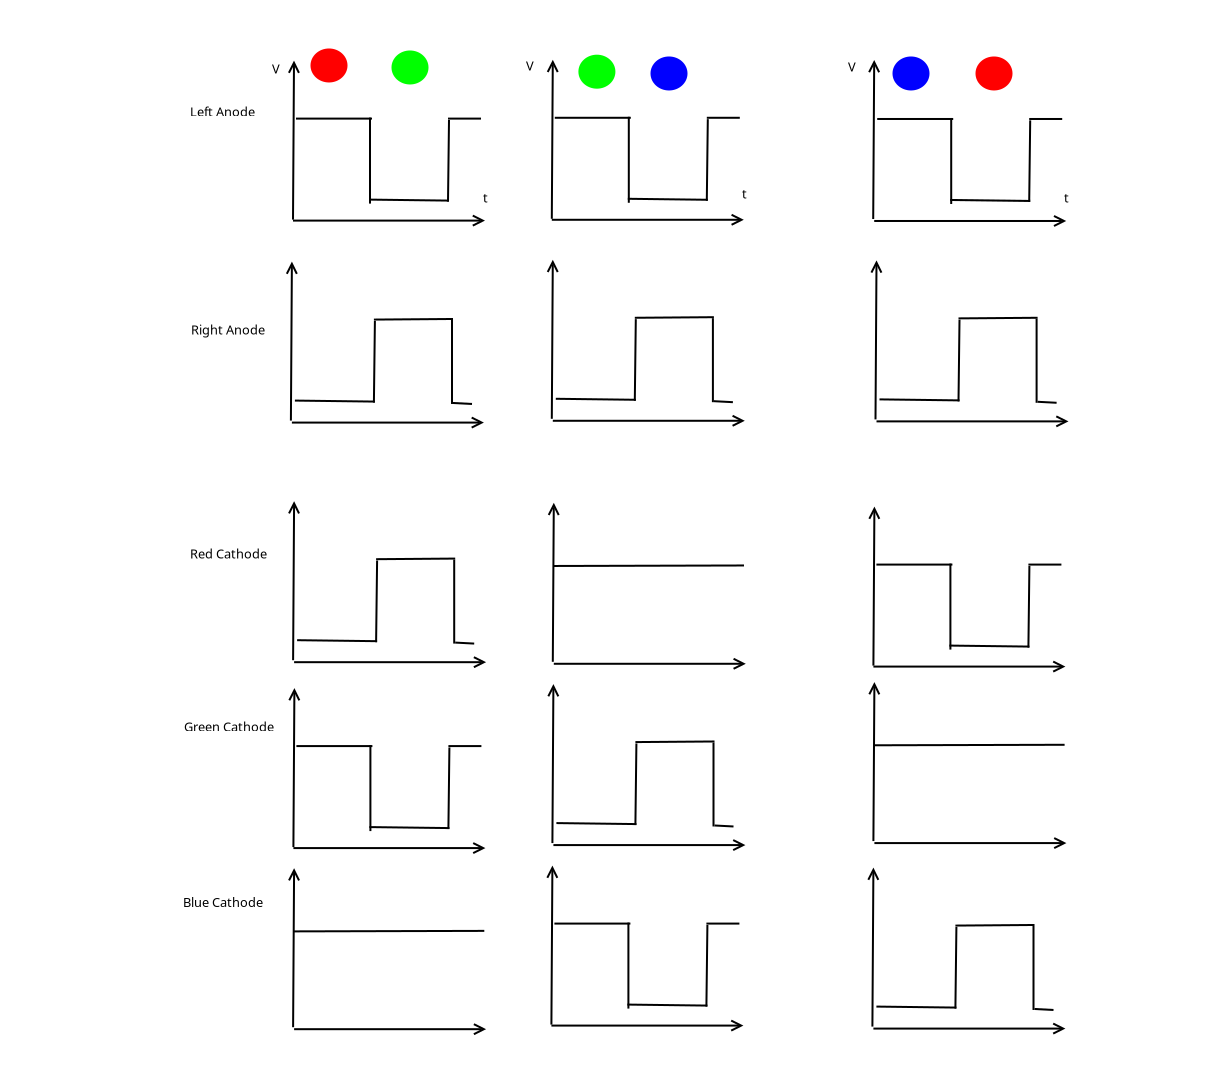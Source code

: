 <?xml version="1.0" encoding="UTF-8"?>
<dia:diagram xmlns:dia="http://www.lysator.liu.se/~alla/dia/">
  <dia:layer name="Background" visible="true" active="true">
    <dia:object type="Standard - Line" version="0" id="O0">
      <dia:attribute name="obj_pos">
        <dia:point val="14.65,3"/>
      </dia:attribute>
      <dia:attribute name="obj_bb">
        <dia:rectangle val="14.315,2.95;14.977,11.0"/>
      </dia:attribute>
      <dia:attribute name="conn_endpoints">
        <dia:point val="14.65,3"/>
        <dia:point val="14.6,10.95"/>
      </dia:attribute>
      <dia:attribute name="numcp">
        <dia:int val="1"/>
      </dia:attribute>
      <dia:attribute name="start_arrow">
        <dia:enum val="1"/>
      </dia:attribute>
      <dia:attribute name="start_arrow_length">
        <dia:real val="0.5"/>
      </dia:attribute>
      <dia:attribute name="start_arrow_width">
        <dia:real val="0.5"/>
      </dia:attribute>
    </dia:object>
    <dia:object type="Standard - Line" version="0" id="O1">
      <dia:attribute name="obj_pos">
        <dia:point val="14.6,11"/>
      </dia:attribute>
      <dia:attribute name="obj_bb">
        <dia:rectangle val="14.55,10.669;24.312,11.331"/>
      </dia:attribute>
      <dia:attribute name="conn_endpoints">
        <dia:point val="14.6,11"/>
        <dia:point val="24.2,11"/>
      </dia:attribute>
      <dia:attribute name="numcp">
        <dia:int val="1"/>
      </dia:attribute>
      <dia:attribute name="end_arrow">
        <dia:enum val="1"/>
      </dia:attribute>
      <dia:attribute name="end_arrow_length">
        <dia:real val="0.5"/>
      </dia:attribute>
      <dia:attribute name="end_arrow_width">
        <dia:real val="0.5"/>
      </dia:attribute>
    </dia:object>
    <dia:object type="Standard - Line" version="0" id="O2">
      <dia:attribute name="obj_pos">
        <dia:point val="14.75,5.9"/>
      </dia:attribute>
      <dia:attribute name="obj_bb">
        <dia:rectangle val="14.7,5.85;18.6,5.95"/>
      </dia:attribute>
      <dia:attribute name="conn_endpoints">
        <dia:point val="14.75,5.9"/>
        <dia:point val="18.55,5.9"/>
      </dia:attribute>
      <dia:attribute name="numcp">
        <dia:int val="1"/>
      </dia:attribute>
    </dia:object>
    <dia:object type="Standard - Line" version="0" id="O3">
      <dia:attribute name="obj_pos">
        <dia:point val="18.45,5.85"/>
      </dia:attribute>
      <dia:attribute name="obj_bb">
        <dia:rectangle val="18.4,5.8;18.5,10.2"/>
      </dia:attribute>
      <dia:attribute name="conn_endpoints">
        <dia:point val="18.45,5.85"/>
        <dia:point val="18.45,10.15"/>
      </dia:attribute>
      <dia:attribute name="numcp">
        <dia:int val="1"/>
      </dia:attribute>
    </dia:object>
    <dia:object type="Standard - Line" version="0" id="O4">
      <dia:attribute name="obj_pos">
        <dia:point val="18.4,9.95"/>
      </dia:attribute>
      <dia:attribute name="obj_bb">
        <dia:rectangle val="18.349,9.899;22.451,10.051"/>
      </dia:attribute>
      <dia:attribute name="conn_endpoints">
        <dia:point val="18.4,9.95"/>
        <dia:point val="22.4,10"/>
      </dia:attribute>
      <dia:attribute name="numcp">
        <dia:int val="1"/>
      </dia:attribute>
    </dia:object>
    <dia:object type="Standard - Line" version="0" id="O5">
      <dia:attribute name="obj_pos">
        <dia:point val="22.35,10.05"/>
      </dia:attribute>
      <dia:attribute name="obj_bb">
        <dia:rectangle val="22.299,5.918;22.451,10.101"/>
      </dia:attribute>
      <dia:attribute name="conn_endpoints">
        <dia:point val="22.35,10.05"/>
        <dia:point val="22.4,5.969"/>
      </dia:attribute>
      <dia:attribute name="numcp">
        <dia:int val="1"/>
      </dia:attribute>
    </dia:object>
    <dia:object type="Standard - Line" version="0" id="O6">
      <dia:attribute name="obj_pos">
        <dia:point val="22.35,5.9"/>
      </dia:attribute>
      <dia:attribute name="obj_bb">
        <dia:rectangle val="22.3,5.85;24.05,5.95"/>
      </dia:attribute>
      <dia:attribute name="conn_endpoints">
        <dia:point val="22.35,5.9"/>
        <dia:point val="24,5.9"/>
      </dia:attribute>
      <dia:attribute name="numcp">
        <dia:int val="1"/>
      </dia:attribute>
    </dia:object>
    <dia:object type="Standard - Line" version="0" id="O7">
      <dia:attribute name="obj_pos">
        <dia:point val="27.59,2.959"/>
      </dia:attribute>
      <dia:attribute name="obj_bb">
        <dia:rectangle val="27.255,2.909;27.917,10.959"/>
      </dia:attribute>
      <dia:attribute name="conn_endpoints">
        <dia:point val="27.59,2.959"/>
        <dia:point val="27.54,10.909"/>
      </dia:attribute>
      <dia:attribute name="numcp">
        <dia:int val="1"/>
      </dia:attribute>
      <dia:attribute name="start_arrow">
        <dia:enum val="1"/>
      </dia:attribute>
      <dia:attribute name="start_arrow_length">
        <dia:real val="0.5"/>
      </dia:attribute>
      <dia:attribute name="start_arrow_width">
        <dia:real val="0.5"/>
      </dia:attribute>
    </dia:object>
    <dia:object type="Standard - Line" version="0" id="O8">
      <dia:attribute name="obj_pos">
        <dia:point val="27.54,10.959"/>
      </dia:attribute>
      <dia:attribute name="obj_bb">
        <dia:rectangle val="27.49,10.628;37.252,11.29"/>
      </dia:attribute>
      <dia:attribute name="conn_endpoints">
        <dia:point val="27.54,10.959"/>
        <dia:point val="37.14,10.959"/>
      </dia:attribute>
      <dia:attribute name="numcp">
        <dia:int val="1"/>
      </dia:attribute>
      <dia:attribute name="end_arrow">
        <dia:enum val="1"/>
      </dia:attribute>
      <dia:attribute name="end_arrow_length">
        <dia:real val="0.5"/>
      </dia:attribute>
      <dia:attribute name="end_arrow_width">
        <dia:real val="0.5"/>
      </dia:attribute>
    </dia:object>
    <dia:object type="Standard - Line" version="0" id="O9">
      <dia:attribute name="obj_pos">
        <dia:point val="27.69,5.859"/>
      </dia:attribute>
      <dia:attribute name="obj_bb">
        <dia:rectangle val="27.64,5.809;31.54,5.909"/>
      </dia:attribute>
      <dia:attribute name="conn_endpoints">
        <dia:point val="27.69,5.859"/>
        <dia:point val="31.49,5.859"/>
      </dia:attribute>
      <dia:attribute name="numcp">
        <dia:int val="1"/>
      </dia:attribute>
    </dia:object>
    <dia:object type="Standard - Line" version="0" id="O10">
      <dia:attribute name="obj_pos">
        <dia:point val="31.39,5.809"/>
      </dia:attribute>
      <dia:attribute name="obj_bb">
        <dia:rectangle val="31.34,5.759;31.44,10.159"/>
      </dia:attribute>
      <dia:attribute name="conn_endpoints">
        <dia:point val="31.39,5.809"/>
        <dia:point val="31.39,10.109"/>
      </dia:attribute>
      <dia:attribute name="numcp">
        <dia:int val="1"/>
      </dia:attribute>
    </dia:object>
    <dia:object type="Standard - Line" version="0" id="O11">
      <dia:attribute name="obj_pos">
        <dia:point val="31.34,9.909"/>
      </dia:attribute>
      <dia:attribute name="obj_bb">
        <dia:rectangle val="31.289,9.858;35.391,10.009"/>
      </dia:attribute>
      <dia:attribute name="conn_endpoints">
        <dia:point val="31.34,9.909"/>
        <dia:point val="35.34,9.959"/>
      </dia:attribute>
      <dia:attribute name="numcp">
        <dia:int val="1"/>
      </dia:attribute>
    </dia:object>
    <dia:object type="Standard - Line" version="0" id="O12">
      <dia:attribute name="obj_pos">
        <dia:point val="35.29,10.009"/>
      </dia:attribute>
      <dia:attribute name="obj_bb">
        <dia:rectangle val="35.239,5.877;35.391,10.059"/>
      </dia:attribute>
      <dia:attribute name="conn_endpoints">
        <dia:point val="35.29,10.009"/>
        <dia:point val="35.34,5.928"/>
      </dia:attribute>
      <dia:attribute name="numcp">
        <dia:int val="1"/>
      </dia:attribute>
    </dia:object>
    <dia:object type="Standard - Line" version="0" id="O13">
      <dia:attribute name="obj_pos">
        <dia:point val="35.29,5.859"/>
      </dia:attribute>
      <dia:attribute name="obj_bb">
        <dia:rectangle val="35.24,5.809;36.99,5.909"/>
      </dia:attribute>
      <dia:attribute name="conn_endpoints">
        <dia:point val="35.29,5.859"/>
        <dia:point val="36.94,5.859"/>
      </dia:attribute>
      <dia:attribute name="numcp">
        <dia:int val="1"/>
      </dia:attribute>
    </dia:object>
    <dia:object type="Standard - Line" version="0" id="O14">
      <dia:attribute name="obj_pos">
        <dia:point val="43.66,2.969"/>
      </dia:attribute>
      <dia:attribute name="obj_bb">
        <dia:rectangle val="43.325,2.919;43.987,10.969"/>
      </dia:attribute>
      <dia:attribute name="conn_endpoints">
        <dia:point val="43.66,2.969"/>
        <dia:point val="43.61,10.919"/>
      </dia:attribute>
      <dia:attribute name="numcp">
        <dia:int val="1"/>
      </dia:attribute>
      <dia:attribute name="start_arrow">
        <dia:enum val="1"/>
      </dia:attribute>
      <dia:attribute name="start_arrow_length">
        <dia:real val="0.5"/>
      </dia:attribute>
      <dia:attribute name="start_arrow_width">
        <dia:real val="0.5"/>
      </dia:attribute>
    </dia:object>
    <dia:object type="Standard - Line" version="0" id="O15">
      <dia:attribute name="obj_pos">
        <dia:point val="43.66,11.019"/>
      </dia:attribute>
      <dia:attribute name="obj_bb">
        <dia:rectangle val="43.61,10.688;53.372,11.35"/>
      </dia:attribute>
      <dia:attribute name="conn_endpoints">
        <dia:point val="43.66,11.019"/>
        <dia:point val="53.26,11.019"/>
      </dia:attribute>
      <dia:attribute name="numcp">
        <dia:int val="1"/>
      </dia:attribute>
      <dia:attribute name="end_arrow">
        <dia:enum val="1"/>
      </dia:attribute>
      <dia:attribute name="end_arrow_length">
        <dia:real val="0.5"/>
      </dia:attribute>
      <dia:attribute name="end_arrow_width">
        <dia:real val="0.5"/>
      </dia:attribute>
    </dia:object>
    <dia:object type="Standard - Line" version="0" id="O16">
      <dia:attribute name="obj_pos">
        <dia:point val="43.81,5.919"/>
      </dia:attribute>
      <dia:attribute name="obj_bb">
        <dia:rectangle val="43.76,5.869;47.66,5.969"/>
      </dia:attribute>
      <dia:attribute name="conn_endpoints">
        <dia:point val="43.81,5.919"/>
        <dia:point val="47.61,5.919"/>
      </dia:attribute>
      <dia:attribute name="numcp">
        <dia:int val="1"/>
      </dia:attribute>
    </dia:object>
    <dia:object type="Standard - Line" version="0" id="O17">
      <dia:attribute name="obj_pos">
        <dia:point val="47.51,5.869"/>
      </dia:attribute>
      <dia:attribute name="obj_bb">
        <dia:rectangle val="47.46,5.819;47.56,10.219"/>
      </dia:attribute>
      <dia:attribute name="conn_endpoints">
        <dia:point val="47.51,5.869"/>
        <dia:point val="47.51,10.169"/>
      </dia:attribute>
      <dia:attribute name="numcp">
        <dia:int val="1"/>
      </dia:attribute>
    </dia:object>
    <dia:object type="Standard - Line" version="0" id="O18">
      <dia:attribute name="obj_pos">
        <dia:point val="47.46,9.969"/>
      </dia:attribute>
      <dia:attribute name="obj_bb">
        <dia:rectangle val="47.409,9.918;51.511,10.069"/>
      </dia:attribute>
      <dia:attribute name="conn_endpoints">
        <dia:point val="47.46,9.969"/>
        <dia:point val="51.46,10.019"/>
      </dia:attribute>
      <dia:attribute name="numcp">
        <dia:int val="1"/>
      </dia:attribute>
    </dia:object>
    <dia:object type="Standard - Line" version="0" id="O19">
      <dia:attribute name="obj_pos">
        <dia:point val="51.41,10.069"/>
      </dia:attribute>
      <dia:attribute name="obj_bb">
        <dia:rectangle val="51.359,5.937;51.511,10.12"/>
      </dia:attribute>
      <dia:attribute name="conn_endpoints">
        <dia:point val="51.41,10.069"/>
        <dia:point val="51.46,5.988"/>
      </dia:attribute>
      <dia:attribute name="numcp">
        <dia:int val="1"/>
      </dia:attribute>
    </dia:object>
    <dia:object type="Standard - Line" version="0" id="O20">
      <dia:attribute name="obj_pos">
        <dia:point val="51.41,5.919"/>
      </dia:attribute>
      <dia:attribute name="obj_bb">
        <dia:rectangle val="51.36,5.869;53.11,5.969"/>
      </dia:attribute>
      <dia:attribute name="conn_endpoints">
        <dia:point val="51.41,5.919"/>
        <dia:point val="53.06,5.919"/>
      </dia:attribute>
      <dia:attribute name="numcp">
        <dia:int val="1"/>
      </dia:attribute>
    </dia:object>
    <dia:object type="Standard - Line" version="0" id="O21">
      <dia:attribute name="obj_pos">
        <dia:point val="14.545,13.049"/>
      </dia:attribute>
      <dia:attribute name="obj_bb">
        <dia:rectangle val="14.21,12.999;14.872,21.049"/>
      </dia:attribute>
      <dia:attribute name="conn_endpoints">
        <dia:point val="14.545,13.049"/>
        <dia:point val="14.495,20.999"/>
      </dia:attribute>
      <dia:attribute name="numcp">
        <dia:int val="1"/>
      </dia:attribute>
      <dia:attribute name="start_arrow">
        <dia:enum val="1"/>
      </dia:attribute>
      <dia:attribute name="start_arrow_length">
        <dia:real val="0.5"/>
      </dia:attribute>
      <dia:attribute name="start_arrow_width">
        <dia:real val="0.5"/>
      </dia:attribute>
    </dia:object>
    <dia:object type="Standard - Line" version="0" id="O22">
      <dia:attribute name="obj_pos">
        <dia:point val="14.545,21.099"/>
      </dia:attribute>
      <dia:attribute name="obj_bb">
        <dia:rectangle val="14.495,20.768;24.257,21.43"/>
      </dia:attribute>
      <dia:attribute name="conn_endpoints">
        <dia:point val="14.545,21.099"/>
        <dia:point val="24.145,21.099"/>
      </dia:attribute>
      <dia:attribute name="numcp">
        <dia:int val="1"/>
      </dia:attribute>
      <dia:attribute name="end_arrow">
        <dia:enum val="1"/>
      </dia:attribute>
      <dia:attribute name="end_arrow_length">
        <dia:real val="0.5"/>
      </dia:attribute>
      <dia:attribute name="end_arrow_width">
        <dia:real val="0.5"/>
      </dia:attribute>
    </dia:object>
    <dia:object type="Standard - Line" version="0" id="O23">
      <dia:attribute name="obj_pos">
        <dia:point val="14.695,19.999"/>
      </dia:attribute>
      <dia:attribute name="obj_bb">
        <dia:rectangle val="14.644,19.948;18.746,20.099"/>
      </dia:attribute>
      <dia:attribute name="conn_endpoints">
        <dia:point val="14.695,19.999"/>
        <dia:point val="18.695,20.049"/>
      </dia:attribute>
      <dia:attribute name="numcp">
        <dia:int val="1"/>
      </dia:attribute>
    </dia:object>
    <dia:object type="Standard - Line" version="0" id="O24">
      <dia:attribute name="obj_pos">
        <dia:point val="18.645,20.099"/>
      </dia:attribute>
      <dia:attribute name="obj_bb">
        <dia:rectangle val="18.594,15.967;18.746,20.149"/>
      </dia:attribute>
      <dia:attribute name="conn_endpoints">
        <dia:point val="18.645,20.099"/>
        <dia:point val="18.695,16.017"/>
      </dia:attribute>
      <dia:attribute name="numcp">
        <dia:int val="1"/>
      </dia:attribute>
    </dia:object>
    <dia:object type="Standard - Line" version="0" id="O25">
      <dia:attribute name="obj_pos">
        <dia:point val="18.645,15.949"/>
      </dia:attribute>
      <dia:attribute name="obj_bb">
        <dia:rectangle val="18.595,15.868;22.65,15.999"/>
      </dia:attribute>
      <dia:attribute name="conn_endpoints">
        <dia:point val="18.645,15.949"/>
        <dia:point val="22.6,15.919"/>
      </dia:attribute>
      <dia:attribute name="numcp">
        <dia:int val="1"/>
      </dia:attribute>
    </dia:object>
    <dia:object type="Standard - Line" version="0" id="O26">
      <dia:attribute name="obj_pos">
        <dia:point val="22.55,15.969"/>
      </dia:attribute>
      <dia:attribute name="obj_bb">
        <dia:rectangle val="22.5,15.919;22.6,20.219"/>
      </dia:attribute>
      <dia:attribute name="conn_endpoints">
        <dia:point val="22.55,15.969"/>
        <dia:point val="22.55,20.169"/>
      </dia:attribute>
      <dia:attribute name="numcp">
        <dia:int val="1"/>
      </dia:attribute>
    </dia:object>
    <dia:object type="Standard - Line" version="0" id="O27">
      <dia:attribute name="obj_pos">
        <dia:point val="22.6,20.119"/>
      </dia:attribute>
      <dia:attribute name="obj_bb">
        <dia:rectangle val="22.547,20.066;23.603,20.221"/>
      </dia:attribute>
      <dia:attribute name="conn_endpoints">
        <dia:point val="22.6,20.119"/>
        <dia:point val="23.55,20.169"/>
      </dia:attribute>
      <dia:attribute name="numcp">
        <dia:int val="1"/>
      </dia:attribute>
    </dia:object>
    <dia:object type="Standard - Line" version="0" id="O28">
      <dia:attribute name="obj_pos">
        <dia:point val="27.59,12.959"/>
      </dia:attribute>
      <dia:attribute name="obj_bb">
        <dia:rectangle val="27.255,12.909;27.917,20.959"/>
      </dia:attribute>
      <dia:attribute name="conn_endpoints">
        <dia:point val="27.59,12.959"/>
        <dia:point val="27.54,20.909"/>
      </dia:attribute>
      <dia:attribute name="numcp">
        <dia:int val="1"/>
      </dia:attribute>
      <dia:attribute name="start_arrow">
        <dia:enum val="1"/>
      </dia:attribute>
      <dia:attribute name="start_arrow_length">
        <dia:real val="0.5"/>
      </dia:attribute>
      <dia:attribute name="start_arrow_width">
        <dia:real val="0.5"/>
      </dia:attribute>
    </dia:object>
    <dia:object type="Standard - Line" version="0" id="O29">
      <dia:attribute name="obj_pos">
        <dia:point val="27.59,21.009"/>
      </dia:attribute>
      <dia:attribute name="obj_bb">
        <dia:rectangle val="27.54,20.678;37.302,21.34"/>
      </dia:attribute>
      <dia:attribute name="conn_endpoints">
        <dia:point val="27.59,21.009"/>
        <dia:point val="37.19,21.009"/>
      </dia:attribute>
      <dia:attribute name="numcp">
        <dia:int val="1"/>
      </dia:attribute>
      <dia:attribute name="end_arrow">
        <dia:enum val="1"/>
      </dia:attribute>
      <dia:attribute name="end_arrow_length">
        <dia:real val="0.5"/>
      </dia:attribute>
      <dia:attribute name="end_arrow_width">
        <dia:real val="0.5"/>
      </dia:attribute>
    </dia:object>
    <dia:object type="Standard - Line" version="0" id="O30">
      <dia:attribute name="obj_pos">
        <dia:point val="27.74,19.909"/>
      </dia:attribute>
      <dia:attribute name="obj_bb">
        <dia:rectangle val="27.689,19.858;31.791,20.009"/>
      </dia:attribute>
      <dia:attribute name="conn_endpoints">
        <dia:point val="27.74,19.909"/>
        <dia:point val="31.74,19.959"/>
      </dia:attribute>
      <dia:attribute name="numcp">
        <dia:int val="1"/>
      </dia:attribute>
    </dia:object>
    <dia:object type="Standard - Line" version="0" id="O31">
      <dia:attribute name="obj_pos">
        <dia:point val="31.69,20.009"/>
      </dia:attribute>
      <dia:attribute name="obj_bb">
        <dia:rectangle val="31.639,15.877;31.791,20.059"/>
      </dia:attribute>
      <dia:attribute name="conn_endpoints">
        <dia:point val="31.69,20.009"/>
        <dia:point val="31.74,15.928"/>
      </dia:attribute>
      <dia:attribute name="numcp">
        <dia:int val="1"/>
      </dia:attribute>
    </dia:object>
    <dia:object type="Standard - Line" version="0" id="O32">
      <dia:attribute name="obj_pos">
        <dia:point val="31.69,15.859"/>
      </dia:attribute>
      <dia:attribute name="obj_bb">
        <dia:rectangle val="31.64,15.778;35.695,15.909"/>
      </dia:attribute>
      <dia:attribute name="conn_endpoints">
        <dia:point val="31.69,15.859"/>
        <dia:point val="35.645,15.829"/>
      </dia:attribute>
      <dia:attribute name="numcp">
        <dia:int val="1"/>
      </dia:attribute>
    </dia:object>
    <dia:object type="Standard - Line" version="0" id="O33">
      <dia:attribute name="obj_pos">
        <dia:point val="35.595,15.879"/>
      </dia:attribute>
      <dia:attribute name="obj_bb">
        <dia:rectangle val="35.545,15.829;35.645,20.129"/>
      </dia:attribute>
      <dia:attribute name="conn_endpoints">
        <dia:point val="35.595,15.879"/>
        <dia:point val="35.595,20.079"/>
      </dia:attribute>
      <dia:attribute name="numcp">
        <dia:int val="1"/>
      </dia:attribute>
    </dia:object>
    <dia:object type="Standard - Line" version="0" id="O34">
      <dia:attribute name="obj_pos">
        <dia:point val="35.645,20.029"/>
      </dia:attribute>
      <dia:attribute name="obj_bb">
        <dia:rectangle val="35.592,19.976;36.648,20.131"/>
      </dia:attribute>
      <dia:attribute name="conn_endpoints">
        <dia:point val="35.645,20.029"/>
        <dia:point val="36.595,20.079"/>
      </dia:attribute>
      <dia:attribute name="numcp">
        <dia:int val="1"/>
      </dia:attribute>
    </dia:object>
    <dia:object type="Standard - Line" version="0" id="O35">
      <dia:attribute name="obj_pos">
        <dia:point val="43.775,12.989"/>
      </dia:attribute>
      <dia:attribute name="obj_bb">
        <dia:rectangle val="43.44,12.939;44.102,20.989"/>
      </dia:attribute>
      <dia:attribute name="conn_endpoints">
        <dia:point val="43.775,12.989"/>
        <dia:point val="43.725,20.939"/>
      </dia:attribute>
      <dia:attribute name="numcp">
        <dia:int val="1"/>
      </dia:attribute>
      <dia:attribute name="start_arrow">
        <dia:enum val="1"/>
      </dia:attribute>
      <dia:attribute name="start_arrow_length">
        <dia:real val="0.5"/>
      </dia:attribute>
      <dia:attribute name="start_arrow_width">
        <dia:real val="0.5"/>
      </dia:attribute>
    </dia:object>
    <dia:object type="Standard - Line" version="0" id="O36">
      <dia:attribute name="obj_pos">
        <dia:point val="43.775,21.039"/>
      </dia:attribute>
      <dia:attribute name="obj_bb">
        <dia:rectangle val="43.725,20.708;53.487,21.37"/>
      </dia:attribute>
      <dia:attribute name="conn_endpoints">
        <dia:point val="43.775,21.039"/>
        <dia:point val="53.375,21.039"/>
      </dia:attribute>
      <dia:attribute name="numcp">
        <dia:int val="1"/>
      </dia:attribute>
      <dia:attribute name="end_arrow">
        <dia:enum val="1"/>
      </dia:attribute>
      <dia:attribute name="end_arrow_length">
        <dia:real val="0.5"/>
      </dia:attribute>
      <dia:attribute name="end_arrow_width">
        <dia:real val="0.5"/>
      </dia:attribute>
    </dia:object>
    <dia:object type="Standard - Line" version="0" id="O37">
      <dia:attribute name="obj_pos">
        <dia:point val="43.925,19.939"/>
      </dia:attribute>
      <dia:attribute name="obj_bb">
        <dia:rectangle val="43.874,19.888;47.976,20.04"/>
      </dia:attribute>
      <dia:attribute name="conn_endpoints">
        <dia:point val="43.925,19.939"/>
        <dia:point val="47.925,19.989"/>
      </dia:attribute>
      <dia:attribute name="numcp">
        <dia:int val="1"/>
      </dia:attribute>
    </dia:object>
    <dia:object type="Standard - Line" version="0" id="O38">
      <dia:attribute name="obj_pos">
        <dia:point val="47.875,20.039"/>
      </dia:attribute>
      <dia:attribute name="obj_bb">
        <dia:rectangle val="47.824,15.907;47.976,20.09"/>
      </dia:attribute>
      <dia:attribute name="conn_endpoints">
        <dia:point val="47.875,20.039"/>
        <dia:point val="47.925,15.957"/>
      </dia:attribute>
      <dia:attribute name="numcp">
        <dia:int val="1"/>
      </dia:attribute>
    </dia:object>
    <dia:object type="Standard - Line" version="0" id="O39">
      <dia:attribute name="obj_pos">
        <dia:point val="47.875,15.889"/>
      </dia:attribute>
      <dia:attribute name="obj_bb">
        <dia:rectangle val="47.825,15.808;51.88,15.939"/>
      </dia:attribute>
      <dia:attribute name="conn_endpoints">
        <dia:point val="47.875,15.889"/>
        <dia:point val="51.83,15.859"/>
      </dia:attribute>
      <dia:attribute name="numcp">
        <dia:int val="1"/>
      </dia:attribute>
    </dia:object>
    <dia:object type="Standard - Line" version="0" id="O40">
      <dia:attribute name="obj_pos">
        <dia:point val="51.78,15.909"/>
      </dia:attribute>
      <dia:attribute name="obj_bb">
        <dia:rectangle val="51.73,15.859;51.83,20.159"/>
      </dia:attribute>
      <dia:attribute name="conn_endpoints">
        <dia:point val="51.78,15.909"/>
        <dia:point val="51.78,20.109"/>
      </dia:attribute>
      <dia:attribute name="numcp">
        <dia:int val="1"/>
      </dia:attribute>
    </dia:object>
    <dia:object type="Standard - Line" version="0" id="O41">
      <dia:attribute name="obj_pos">
        <dia:point val="51.83,20.059"/>
      </dia:attribute>
      <dia:attribute name="obj_bb">
        <dia:rectangle val="51.777,20.006;52.833,20.161"/>
      </dia:attribute>
      <dia:attribute name="conn_endpoints">
        <dia:point val="51.83,20.059"/>
        <dia:point val="52.78,20.109"/>
      </dia:attribute>
      <dia:attribute name="numcp">
        <dia:int val="1"/>
      </dia:attribute>
    </dia:object>
    <dia:object type="Standard - Text" version="1" id="O42">
      <dia:attribute name="obj_pos">
        <dia:point val="9.45,5.794"/>
      </dia:attribute>
      <dia:attribute name="obj_bb">
        <dia:rectangle val="9.45,5.199;12.918,5.944"/>
      </dia:attribute>
      <dia:attribute name="text">
        <dia:composite type="text">
          <dia:attribute name="string">
            <dia:string>#Left Anode#</dia:string>
          </dia:attribute>
          <dia:attribute name="font">
            <dia:font family="sans" style="0" name="Helvetica"/>
          </dia:attribute>
          <dia:attribute name="height">
            <dia:real val="0.8"/>
          </dia:attribute>
          <dia:attribute name="pos">
            <dia:point val="9.45,5.794"/>
          </dia:attribute>
          <dia:attribute name="color">
            <dia:color val="#000000"/>
          </dia:attribute>
          <dia:attribute name="alignment">
            <dia:enum val="0"/>
          </dia:attribute>
        </dia:composite>
      </dia:attribute>
      <dia:attribute name="valign">
        <dia:enum val="3"/>
      </dia:attribute>
    </dia:object>
    <dia:object type="Standard - Text" version="1" id="O43">
      <dia:attribute name="obj_pos">
        <dia:point val="9.5,16.694"/>
      </dia:attribute>
      <dia:attribute name="obj_bb">
        <dia:rectangle val="9.5,16.099;13.425,16.844"/>
      </dia:attribute>
      <dia:attribute name="text">
        <dia:composite type="text">
          <dia:attribute name="string">
            <dia:string>#Right Anode#</dia:string>
          </dia:attribute>
          <dia:attribute name="font">
            <dia:font family="sans" style="0" name="Helvetica"/>
          </dia:attribute>
          <dia:attribute name="height">
            <dia:real val="0.8"/>
          </dia:attribute>
          <dia:attribute name="pos">
            <dia:point val="9.5,16.694"/>
          </dia:attribute>
          <dia:attribute name="color">
            <dia:color val="#000000"/>
          </dia:attribute>
          <dia:attribute name="alignment">
            <dia:enum val="0"/>
          </dia:attribute>
        </dia:composite>
      </dia:attribute>
      <dia:attribute name="valign">
        <dia:enum val="3"/>
      </dia:attribute>
    </dia:object>
    <dia:object type="Standard - Line" version="0" id="O44">
      <dia:attribute name="obj_pos">
        <dia:point val="14.655,25.029"/>
      </dia:attribute>
      <dia:attribute name="obj_bb">
        <dia:rectangle val="14.32,24.979;14.982,33.029"/>
      </dia:attribute>
      <dia:attribute name="conn_endpoints">
        <dia:point val="14.655,25.029"/>
        <dia:point val="14.605,32.979"/>
      </dia:attribute>
      <dia:attribute name="numcp">
        <dia:int val="1"/>
      </dia:attribute>
      <dia:attribute name="start_arrow">
        <dia:enum val="1"/>
      </dia:attribute>
      <dia:attribute name="start_arrow_length">
        <dia:real val="0.5"/>
      </dia:attribute>
      <dia:attribute name="start_arrow_width">
        <dia:real val="0.5"/>
      </dia:attribute>
    </dia:object>
    <dia:object type="Standard - Line" version="0" id="O45">
      <dia:attribute name="obj_pos">
        <dia:point val="14.655,33.079"/>
      </dia:attribute>
      <dia:attribute name="obj_bb">
        <dia:rectangle val="14.605,32.748;24.367,33.41"/>
      </dia:attribute>
      <dia:attribute name="conn_endpoints">
        <dia:point val="14.655,33.079"/>
        <dia:point val="24.255,33.079"/>
      </dia:attribute>
      <dia:attribute name="numcp">
        <dia:int val="1"/>
      </dia:attribute>
      <dia:attribute name="end_arrow">
        <dia:enum val="1"/>
      </dia:attribute>
      <dia:attribute name="end_arrow_length">
        <dia:real val="0.5"/>
      </dia:attribute>
      <dia:attribute name="end_arrow_width">
        <dia:real val="0.5"/>
      </dia:attribute>
    </dia:object>
    <dia:object type="Standard - Line" version="0" id="O46">
      <dia:attribute name="obj_pos">
        <dia:point val="14.805,31.979"/>
      </dia:attribute>
      <dia:attribute name="obj_bb">
        <dia:rectangle val="14.754,31.928;18.856,32.08"/>
      </dia:attribute>
      <dia:attribute name="conn_endpoints">
        <dia:point val="14.805,31.979"/>
        <dia:point val="18.805,32.029"/>
      </dia:attribute>
      <dia:attribute name="numcp">
        <dia:int val="1"/>
      </dia:attribute>
    </dia:object>
    <dia:object type="Standard - Line" version="0" id="O47">
      <dia:attribute name="obj_pos">
        <dia:point val="18.755,32.079"/>
      </dia:attribute>
      <dia:attribute name="obj_bb">
        <dia:rectangle val="18.704,27.947;18.856,32.13"/>
      </dia:attribute>
      <dia:attribute name="conn_endpoints">
        <dia:point val="18.755,32.079"/>
        <dia:point val="18.805,27.997"/>
      </dia:attribute>
      <dia:attribute name="numcp">
        <dia:int val="1"/>
      </dia:attribute>
    </dia:object>
    <dia:object type="Standard - Line" version="0" id="O48">
      <dia:attribute name="obj_pos">
        <dia:point val="18.755,27.929"/>
      </dia:attribute>
      <dia:attribute name="obj_bb">
        <dia:rectangle val="18.705,27.848;22.76,27.979"/>
      </dia:attribute>
      <dia:attribute name="conn_endpoints">
        <dia:point val="18.755,27.929"/>
        <dia:point val="22.71,27.899"/>
      </dia:attribute>
      <dia:attribute name="numcp">
        <dia:int val="1"/>
      </dia:attribute>
    </dia:object>
    <dia:object type="Standard - Line" version="0" id="O49">
      <dia:attribute name="obj_pos">
        <dia:point val="22.66,27.949"/>
      </dia:attribute>
      <dia:attribute name="obj_bb">
        <dia:rectangle val="22.61,27.899;22.71,32.199"/>
      </dia:attribute>
      <dia:attribute name="conn_endpoints">
        <dia:point val="22.66,27.949"/>
        <dia:point val="22.66,32.149"/>
      </dia:attribute>
      <dia:attribute name="numcp">
        <dia:int val="1"/>
      </dia:attribute>
    </dia:object>
    <dia:object type="Standard - Line" version="0" id="O50">
      <dia:attribute name="obj_pos">
        <dia:point val="22.71,32.099"/>
      </dia:attribute>
      <dia:attribute name="obj_bb">
        <dia:rectangle val="22.657,32.046;23.713,32.201"/>
      </dia:attribute>
      <dia:attribute name="conn_endpoints">
        <dia:point val="22.71,32.099"/>
        <dia:point val="23.66,32.149"/>
      </dia:attribute>
      <dia:attribute name="numcp">
        <dia:int val="1"/>
      </dia:attribute>
    </dia:object>
    <dia:object type="Standard - Line" version="0" id="O51">
      <dia:attribute name="obj_pos">
        <dia:point val="27.64,25.109"/>
      </dia:attribute>
      <dia:attribute name="obj_bb">
        <dia:rectangle val="27.305,25.059;27.967,33.109"/>
      </dia:attribute>
      <dia:attribute name="conn_endpoints">
        <dia:point val="27.64,25.109"/>
        <dia:point val="27.59,33.059"/>
      </dia:attribute>
      <dia:attribute name="numcp">
        <dia:int val="1"/>
      </dia:attribute>
      <dia:attribute name="start_arrow">
        <dia:enum val="1"/>
      </dia:attribute>
      <dia:attribute name="start_arrow_length">
        <dia:real val="0.5"/>
      </dia:attribute>
      <dia:attribute name="start_arrow_width">
        <dia:real val="0.5"/>
      </dia:attribute>
    </dia:object>
    <dia:object type="Standard - Line" version="0" id="O52">
      <dia:attribute name="obj_pos">
        <dia:point val="27.64,33.159"/>
      </dia:attribute>
      <dia:attribute name="obj_bb">
        <dia:rectangle val="27.59,32.828;37.352,33.49"/>
      </dia:attribute>
      <dia:attribute name="conn_endpoints">
        <dia:point val="27.64,33.159"/>
        <dia:point val="37.24,33.159"/>
      </dia:attribute>
      <dia:attribute name="numcp">
        <dia:int val="1"/>
      </dia:attribute>
      <dia:attribute name="end_arrow">
        <dia:enum val="1"/>
      </dia:attribute>
      <dia:attribute name="end_arrow_length">
        <dia:real val="0.5"/>
      </dia:attribute>
      <dia:attribute name="end_arrow_width">
        <dia:real val="0.5"/>
      </dia:attribute>
    </dia:object>
    <dia:object type="Standard - Line" version="0" id="O53">
      <dia:attribute name="obj_pos">
        <dia:point val="27.6,28.269"/>
      </dia:attribute>
      <dia:attribute name="obj_bb">
        <dia:rectangle val="27.55,28.194;37.2,28.319"/>
      </dia:attribute>
      <dia:attribute name="conn_endpoints">
        <dia:point val="27.6,28.269"/>
        <dia:point val="37.15,28.244"/>
      </dia:attribute>
      <dia:attribute name="numcp">
        <dia:int val="1"/>
      </dia:attribute>
    </dia:object>
    <dia:object type="Standard - Line" version="0" id="O54">
      <dia:attribute name="obj_pos">
        <dia:point val="43.67,25.299"/>
      </dia:attribute>
      <dia:attribute name="obj_bb">
        <dia:rectangle val="43.335,25.249;43.997,33.299"/>
      </dia:attribute>
      <dia:attribute name="conn_endpoints">
        <dia:point val="43.67,25.299"/>
        <dia:point val="43.62,33.249"/>
      </dia:attribute>
      <dia:attribute name="numcp">
        <dia:int val="1"/>
      </dia:attribute>
      <dia:attribute name="start_arrow">
        <dia:enum val="1"/>
      </dia:attribute>
      <dia:attribute name="start_arrow_length">
        <dia:real val="0.5"/>
      </dia:attribute>
      <dia:attribute name="start_arrow_width">
        <dia:real val="0.5"/>
      </dia:attribute>
    </dia:object>
    <dia:object type="Standard - Line" version="0" id="O55">
      <dia:attribute name="obj_pos">
        <dia:point val="43.62,33.299"/>
      </dia:attribute>
      <dia:attribute name="obj_bb">
        <dia:rectangle val="43.57,32.968;53.332,33.63"/>
      </dia:attribute>
      <dia:attribute name="conn_endpoints">
        <dia:point val="43.62,33.299"/>
        <dia:point val="53.22,33.299"/>
      </dia:attribute>
      <dia:attribute name="numcp">
        <dia:int val="1"/>
      </dia:attribute>
      <dia:attribute name="end_arrow">
        <dia:enum val="1"/>
      </dia:attribute>
      <dia:attribute name="end_arrow_length">
        <dia:real val="0.5"/>
      </dia:attribute>
      <dia:attribute name="end_arrow_width">
        <dia:real val="0.5"/>
      </dia:attribute>
    </dia:object>
    <dia:object type="Standard - Line" version="0" id="O56">
      <dia:attribute name="obj_pos">
        <dia:point val="43.77,28.199"/>
      </dia:attribute>
      <dia:attribute name="obj_bb">
        <dia:rectangle val="43.72,28.149;47.62,28.249"/>
      </dia:attribute>
      <dia:attribute name="conn_endpoints">
        <dia:point val="43.77,28.199"/>
        <dia:point val="47.57,28.199"/>
      </dia:attribute>
      <dia:attribute name="numcp">
        <dia:int val="1"/>
      </dia:attribute>
    </dia:object>
    <dia:object type="Standard - Line" version="0" id="O57">
      <dia:attribute name="obj_pos">
        <dia:point val="47.47,28.149"/>
      </dia:attribute>
      <dia:attribute name="obj_bb">
        <dia:rectangle val="47.42,28.099;47.52,32.499"/>
      </dia:attribute>
      <dia:attribute name="conn_endpoints">
        <dia:point val="47.47,28.149"/>
        <dia:point val="47.47,32.449"/>
      </dia:attribute>
      <dia:attribute name="numcp">
        <dia:int val="1"/>
      </dia:attribute>
    </dia:object>
    <dia:object type="Standard - Line" version="0" id="O58">
      <dia:attribute name="obj_pos">
        <dia:point val="47.42,32.249"/>
      </dia:attribute>
      <dia:attribute name="obj_bb">
        <dia:rectangle val="47.369,32.198;51.471,32.349"/>
      </dia:attribute>
      <dia:attribute name="conn_endpoints">
        <dia:point val="47.42,32.249"/>
        <dia:point val="51.42,32.299"/>
      </dia:attribute>
      <dia:attribute name="numcp">
        <dia:int val="1"/>
      </dia:attribute>
    </dia:object>
    <dia:object type="Standard - Line" version="0" id="O59">
      <dia:attribute name="obj_pos">
        <dia:point val="51.37,32.349"/>
      </dia:attribute>
      <dia:attribute name="obj_bb">
        <dia:rectangle val="51.319,28.217;51.471,32.4"/>
      </dia:attribute>
      <dia:attribute name="conn_endpoints">
        <dia:point val="51.37,32.349"/>
        <dia:point val="51.42,28.267"/>
      </dia:attribute>
      <dia:attribute name="numcp">
        <dia:int val="1"/>
      </dia:attribute>
    </dia:object>
    <dia:object type="Standard - Line" version="0" id="O60">
      <dia:attribute name="obj_pos">
        <dia:point val="51.37,28.199"/>
      </dia:attribute>
      <dia:attribute name="obj_bb">
        <dia:rectangle val="51.32,28.149;53.07,28.249"/>
      </dia:attribute>
      <dia:attribute name="conn_endpoints">
        <dia:point val="51.37,28.199"/>
        <dia:point val="53.02,28.199"/>
      </dia:attribute>
      <dia:attribute name="numcp">
        <dia:int val="1"/>
      </dia:attribute>
    </dia:object>
    <dia:object type="Standard - Line" version="0" id="O61">
      <dia:attribute name="obj_pos">
        <dia:point val="14.67,34.374"/>
      </dia:attribute>
      <dia:attribute name="obj_bb">
        <dia:rectangle val="14.335,34.324;14.997,42.374"/>
      </dia:attribute>
      <dia:attribute name="conn_endpoints">
        <dia:point val="14.67,34.374"/>
        <dia:point val="14.62,42.324"/>
      </dia:attribute>
      <dia:attribute name="numcp">
        <dia:int val="1"/>
      </dia:attribute>
      <dia:attribute name="start_arrow">
        <dia:enum val="1"/>
      </dia:attribute>
      <dia:attribute name="start_arrow_length">
        <dia:real val="0.5"/>
      </dia:attribute>
      <dia:attribute name="start_arrow_width">
        <dia:real val="0.5"/>
      </dia:attribute>
    </dia:object>
    <dia:object type="Standard - Line" version="0" id="O62">
      <dia:attribute name="obj_pos">
        <dia:point val="14.62,42.374"/>
      </dia:attribute>
      <dia:attribute name="obj_bb">
        <dia:rectangle val="14.57,42.043;24.332,42.705"/>
      </dia:attribute>
      <dia:attribute name="conn_endpoints">
        <dia:point val="14.62,42.374"/>
        <dia:point val="24.22,42.374"/>
      </dia:attribute>
      <dia:attribute name="numcp">
        <dia:int val="1"/>
      </dia:attribute>
      <dia:attribute name="end_arrow">
        <dia:enum val="1"/>
      </dia:attribute>
      <dia:attribute name="end_arrow_length">
        <dia:real val="0.5"/>
      </dia:attribute>
      <dia:attribute name="end_arrow_width">
        <dia:real val="0.5"/>
      </dia:attribute>
    </dia:object>
    <dia:object type="Standard - Line" version="0" id="O63">
      <dia:attribute name="obj_pos">
        <dia:point val="14.77,37.274"/>
      </dia:attribute>
      <dia:attribute name="obj_bb">
        <dia:rectangle val="14.72,37.224;18.62,37.324"/>
      </dia:attribute>
      <dia:attribute name="conn_endpoints">
        <dia:point val="14.77,37.274"/>
        <dia:point val="18.57,37.274"/>
      </dia:attribute>
      <dia:attribute name="numcp">
        <dia:int val="1"/>
      </dia:attribute>
    </dia:object>
    <dia:object type="Standard - Line" version="0" id="O64">
      <dia:attribute name="obj_pos">
        <dia:point val="18.47,37.224"/>
      </dia:attribute>
      <dia:attribute name="obj_bb">
        <dia:rectangle val="18.42,37.174;18.52,41.574"/>
      </dia:attribute>
      <dia:attribute name="conn_endpoints">
        <dia:point val="18.47,37.224"/>
        <dia:point val="18.47,41.524"/>
      </dia:attribute>
      <dia:attribute name="numcp">
        <dia:int val="1"/>
      </dia:attribute>
    </dia:object>
    <dia:object type="Standard - Line" version="0" id="O65">
      <dia:attribute name="obj_pos">
        <dia:point val="18.42,41.324"/>
      </dia:attribute>
      <dia:attribute name="obj_bb">
        <dia:rectangle val="18.369,41.273;22.471,41.425"/>
      </dia:attribute>
      <dia:attribute name="conn_endpoints">
        <dia:point val="18.42,41.324"/>
        <dia:point val="22.42,41.374"/>
      </dia:attribute>
      <dia:attribute name="numcp">
        <dia:int val="1"/>
      </dia:attribute>
    </dia:object>
    <dia:object type="Standard - Line" version="0" id="O66">
      <dia:attribute name="obj_pos">
        <dia:point val="22.37,41.424"/>
      </dia:attribute>
      <dia:attribute name="obj_bb">
        <dia:rectangle val="22.319,37.292;22.471,41.474"/>
      </dia:attribute>
      <dia:attribute name="conn_endpoints">
        <dia:point val="22.37,41.424"/>
        <dia:point val="22.42,37.343"/>
      </dia:attribute>
      <dia:attribute name="numcp">
        <dia:int val="1"/>
      </dia:attribute>
    </dia:object>
    <dia:object type="Standard - Line" version="0" id="O67">
      <dia:attribute name="obj_pos">
        <dia:point val="22.37,37.274"/>
      </dia:attribute>
      <dia:attribute name="obj_bb">
        <dia:rectangle val="22.32,37.224;24.07,37.324"/>
      </dia:attribute>
      <dia:attribute name="conn_endpoints">
        <dia:point val="22.37,37.274"/>
        <dia:point val="24.02,37.274"/>
      </dia:attribute>
      <dia:attribute name="numcp">
        <dia:int val="1"/>
      </dia:attribute>
    </dia:object>
    <dia:object type="Standard - Line" version="0" id="O68">
      <dia:attribute name="obj_pos">
        <dia:point val="27.62,34.174"/>
      </dia:attribute>
      <dia:attribute name="obj_bb">
        <dia:rectangle val="27.285,34.124;27.947,42.174"/>
      </dia:attribute>
      <dia:attribute name="conn_endpoints">
        <dia:point val="27.62,34.174"/>
        <dia:point val="27.57,42.124"/>
      </dia:attribute>
      <dia:attribute name="numcp">
        <dia:int val="1"/>
      </dia:attribute>
      <dia:attribute name="start_arrow">
        <dia:enum val="1"/>
      </dia:attribute>
      <dia:attribute name="start_arrow_length">
        <dia:real val="0.5"/>
      </dia:attribute>
      <dia:attribute name="start_arrow_width">
        <dia:real val="0.5"/>
      </dia:attribute>
    </dia:object>
    <dia:object type="Standard - Line" version="0" id="O69">
      <dia:attribute name="obj_pos">
        <dia:point val="27.62,42.224"/>
      </dia:attribute>
      <dia:attribute name="obj_bb">
        <dia:rectangle val="27.57,41.893;37.332,42.555"/>
      </dia:attribute>
      <dia:attribute name="conn_endpoints">
        <dia:point val="27.62,42.224"/>
        <dia:point val="37.22,42.224"/>
      </dia:attribute>
      <dia:attribute name="numcp">
        <dia:int val="1"/>
      </dia:attribute>
      <dia:attribute name="end_arrow">
        <dia:enum val="1"/>
      </dia:attribute>
      <dia:attribute name="end_arrow_length">
        <dia:real val="0.5"/>
      </dia:attribute>
      <dia:attribute name="end_arrow_width">
        <dia:real val="0.5"/>
      </dia:attribute>
    </dia:object>
    <dia:object type="Standard - Line" version="0" id="O70">
      <dia:attribute name="obj_pos">
        <dia:point val="27.77,41.124"/>
      </dia:attribute>
      <dia:attribute name="obj_bb">
        <dia:rectangle val="27.719,41.073;31.821,41.224"/>
      </dia:attribute>
      <dia:attribute name="conn_endpoints">
        <dia:point val="27.77,41.124"/>
        <dia:point val="31.77,41.174"/>
      </dia:attribute>
      <dia:attribute name="numcp">
        <dia:int val="1"/>
      </dia:attribute>
    </dia:object>
    <dia:object type="Standard - Line" version="0" id="O71">
      <dia:attribute name="obj_pos">
        <dia:point val="31.72,41.224"/>
      </dia:attribute>
      <dia:attribute name="obj_bb">
        <dia:rectangle val="31.669,37.092;31.821,41.275"/>
      </dia:attribute>
      <dia:attribute name="conn_endpoints">
        <dia:point val="31.72,41.224"/>
        <dia:point val="31.77,37.142"/>
      </dia:attribute>
      <dia:attribute name="numcp">
        <dia:int val="1"/>
      </dia:attribute>
    </dia:object>
    <dia:object type="Standard - Line" version="0" id="O72">
      <dia:attribute name="obj_pos">
        <dia:point val="31.72,37.074"/>
      </dia:attribute>
      <dia:attribute name="obj_bb">
        <dia:rectangle val="31.67,36.993;35.725,37.124"/>
      </dia:attribute>
      <dia:attribute name="conn_endpoints">
        <dia:point val="31.72,37.074"/>
        <dia:point val="35.675,37.044"/>
      </dia:attribute>
      <dia:attribute name="numcp">
        <dia:int val="1"/>
      </dia:attribute>
    </dia:object>
    <dia:object type="Standard - Line" version="0" id="O73">
      <dia:attribute name="obj_pos">
        <dia:point val="35.625,37.094"/>
      </dia:attribute>
      <dia:attribute name="obj_bb">
        <dia:rectangle val="35.575,37.044;35.675,41.344"/>
      </dia:attribute>
      <dia:attribute name="conn_endpoints">
        <dia:point val="35.625,37.094"/>
        <dia:point val="35.625,41.294"/>
      </dia:attribute>
      <dia:attribute name="numcp">
        <dia:int val="1"/>
      </dia:attribute>
    </dia:object>
    <dia:object type="Standard - Line" version="0" id="O74">
      <dia:attribute name="obj_pos">
        <dia:point val="35.675,41.244"/>
      </dia:attribute>
      <dia:attribute name="obj_bb">
        <dia:rectangle val="35.622,41.191;36.678,41.346"/>
      </dia:attribute>
      <dia:attribute name="conn_endpoints">
        <dia:point val="35.675,41.244"/>
        <dia:point val="36.625,41.294"/>
      </dia:attribute>
      <dia:attribute name="numcp">
        <dia:int val="1"/>
      </dia:attribute>
    </dia:object>
    <dia:object type="Standard - Line" version="0" id="O75">
      <dia:attribute name="obj_pos">
        <dia:point val="43.67,34.074"/>
      </dia:attribute>
      <dia:attribute name="obj_bb">
        <dia:rectangle val="43.335,34.024;43.997,42.074"/>
      </dia:attribute>
      <dia:attribute name="conn_endpoints">
        <dia:point val="43.67,34.074"/>
        <dia:point val="43.62,42.024"/>
      </dia:attribute>
      <dia:attribute name="numcp">
        <dia:int val="1"/>
      </dia:attribute>
      <dia:attribute name="start_arrow">
        <dia:enum val="1"/>
      </dia:attribute>
      <dia:attribute name="start_arrow_length">
        <dia:real val="0.5"/>
      </dia:attribute>
      <dia:attribute name="start_arrow_width">
        <dia:real val="0.5"/>
      </dia:attribute>
    </dia:object>
    <dia:object type="Standard - Line" version="0" id="O76">
      <dia:attribute name="obj_pos">
        <dia:point val="43.67,42.124"/>
      </dia:attribute>
      <dia:attribute name="obj_bb">
        <dia:rectangle val="43.62,41.793;53.382,42.455"/>
      </dia:attribute>
      <dia:attribute name="conn_endpoints">
        <dia:point val="43.67,42.124"/>
        <dia:point val="53.27,42.124"/>
      </dia:attribute>
      <dia:attribute name="numcp">
        <dia:int val="1"/>
      </dia:attribute>
      <dia:attribute name="end_arrow">
        <dia:enum val="1"/>
      </dia:attribute>
      <dia:attribute name="end_arrow_length">
        <dia:real val="0.5"/>
      </dia:attribute>
      <dia:attribute name="end_arrow_width">
        <dia:real val="0.5"/>
      </dia:attribute>
    </dia:object>
    <dia:object type="Standard - Line" version="0" id="O77">
      <dia:attribute name="obj_pos">
        <dia:point val="43.63,37.234"/>
      </dia:attribute>
      <dia:attribute name="obj_bb">
        <dia:rectangle val="43.58,37.158;53.23,37.284"/>
      </dia:attribute>
      <dia:attribute name="conn_endpoints">
        <dia:point val="43.63,37.234"/>
        <dia:point val="53.18,37.209"/>
      </dia:attribute>
      <dia:attribute name="numcp">
        <dia:int val="1"/>
      </dia:attribute>
    </dia:object>
    <dia:object type="Standard - Line" version="0" id="O78">
      <dia:attribute name="obj_pos">
        <dia:point val="14.655,43.379"/>
      </dia:attribute>
      <dia:attribute name="obj_bb">
        <dia:rectangle val="14.32,43.329;14.982,51.379"/>
      </dia:attribute>
      <dia:attribute name="conn_endpoints">
        <dia:point val="14.655,43.379"/>
        <dia:point val="14.605,51.329"/>
      </dia:attribute>
      <dia:attribute name="numcp">
        <dia:int val="1"/>
      </dia:attribute>
      <dia:attribute name="start_arrow">
        <dia:enum val="1"/>
      </dia:attribute>
      <dia:attribute name="start_arrow_length">
        <dia:real val="0.5"/>
      </dia:attribute>
      <dia:attribute name="start_arrow_width">
        <dia:real val="0.5"/>
      </dia:attribute>
    </dia:object>
    <dia:object type="Standard - Line" version="0" id="O79">
      <dia:attribute name="obj_pos">
        <dia:point val="14.655,51.429"/>
      </dia:attribute>
      <dia:attribute name="obj_bb">
        <dia:rectangle val="14.605,51.098;24.367,51.76"/>
      </dia:attribute>
      <dia:attribute name="conn_endpoints">
        <dia:point val="14.655,51.429"/>
        <dia:point val="24.255,51.429"/>
      </dia:attribute>
      <dia:attribute name="numcp">
        <dia:int val="1"/>
      </dia:attribute>
      <dia:attribute name="end_arrow">
        <dia:enum val="1"/>
      </dia:attribute>
      <dia:attribute name="end_arrow_length">
        <dia:real val="0.5"/>
      </dia:attribute>
      <dia:attribute name="end_arrow_width">
        <dia:real val="0.5"/>
      </dia:attribute>
    </dia:object>
    <dia:object type="Standard - Line" version="0" id="O80">
      <dia:attribute name="obj_pos">
        <dia:point val="14.615,46.539"/>
      </dia:attribute>
      <dia:attribute name="obj_bb">
        <dia:rectangle val="14.565,46.464;24.215,46.589"/>
      </dia:attribute>
      <dia:attribute name="conn_endpoints">
        <dia:point val="14.615,46.539"/>
        <dia:point val="24.165,46.514"/>
      </dia:attribute>
      <dia:attribute name="numcp">
        <dia:int val="1"/>
      </dia:attribute>
    </dia:object>
    <dia:object type="Standard - Line" version="0" id="O81">
      <dia:attribute name="obj_pos">
        <dia:point val="27.57,43.249"/>
      </dia:attribute>
      <dia:attribute name="obj_bb">
        <dia:rectangle val="27.235,43.199;27.897,51.249"/>
      </dia:attribute>
      <dia:attribute name="conn_endpoints">
        <dia:point val="27.57,43.249"/>
        <dia:point val="27.52,51.199"/>
      </dia:attribute>
      <dia:attribute name="numcp">
        <dia:int val="1"/>
      </dia:attribute>
      <dia:attribute name="start_arrow">
        <dia:enum val="1"/>
      </dia:attribute>
      <dia:attribute name="start_arrow_length">
        <dia:real val="0.5"/>
      </dia:attribute>
      <dia:attribute name="start_arrow_width">
        <dia:real val="0.5"/>
      </dia:attribute>
    </dia:object>
    <dia:object type="Standard - Line" version="0" id="O82">
      <dia:attribute name="obj_pos">
        <dia:point val="27.52,51.249"/>
      </dia:attribute>
      <dia:attribute name="obj_bb">
        <dia:rectangle val="27.47,50.918;37.232,51.58"/>
      </dia:attribute>
      <dia:attribute name="conn_endpoints">
        <dia:point val="27.52,51.249"/>
        <dia:point val="37.12,51.249"/>
      </dia:attribute>
      <dia:attribute name="numcp">
        <dia:int val="1"/>
      </dia:attribute>
      <dia:attribute name="end_arrow">
        <dia:enum val="1"/>
      </dia:attribute>
      <dia:attribute name="end_arrow_length">
        <dia:real val="0.5"/>
      </dia:attribute>
      <dia:attribute name="end_arrow_width">
        <dia:real val="0.5"/>
      </dia:attribute>
    </dia:object>
    <dia:object type="Standard - Line" version="0" id="O83">
      <dia:attribute name="obj_pos">
        <dia:point val="27.67,46.149"/>
      </dia:attribute>
      <dia:attribute name="obj_bb">
        <dia:rectangle val="27.62,46.099;31.52,46.199"/>
      </dia:attribute>
      <dia:attribute name="conn_endpoints">
        <dia:point val="27.67,46.149"/>
        <dia:point val="31.47,46.149"/>
      </dia:attribute>
      <dia:attribute name="numcp">
        <dia:int val="1"/>
      </dia:attribute>
    </dia:object>
    <dia:object type="Standard - Line" version="0" id="O84">
      <dia:attribute name="obj_pos">
        <dia:point val="31.37,46.099"/>
      </dia:attribute>
      <dia:attribute name="obj_bb">
        <dia:rectangle val="31.32,46.049;31.42,50.449"/>
      </dia:attribute>
      <dia:attribute name="conn_endpoints">
        <dia:point val="31.37,46.099"/>
        <dia:point val="31.37,50.399"/>
      </dia:attribute>
      <dia:attribute name="numcp">
        <dia:int val="1"/>
      </dia:attribute>
    </dia:object>
    <dia:object type="Standard - Line" version="0" id="O85">
      <dia:attribute name="obj_pos">
        <dia:point val="31.32,50.199"/>
      </dia:attribute>
      <dia:attribute name="obj_bb">
        <dia:rectangle val="31.269,50.148;35.371,50.3"/>
      </dia:attribute>
      <dia:attribute name="conn_endpoints">
        <dia:point val="31.32,50.199"/>
        <dia:point val="35.32,50.249"/>
      </dia:attribute>
      <dia:attribute name="numcp">
        <dia:int val="1"/>
      </dia:attribute>
    </dia:object>
    <dia:object type="Standard - Line" version="0" id="O86">
      <dia:attribute name="obj_pos">
        <dia:point val="35.27,50.299"/>
      </dia:attribute>
      <dia:attribute name="obj_bb">
        <dia:rectangle val="35.219,46.167;35.371,50.349"/>
      </dia:attribute>
      <dia:attribute name="conn_endpoints">
        <dia:point val="35.27,50.299"/>
        <dia:point val="35.32,46.218"/>
      </dia:attribute>
      <dia:attribute name="numcp">
        <dia:int val="1"/>
      </dia:attribute>
    </dia:object>
    <dia:object type="Standard - Line" version="0" id="O87">
      <dia:attribute name="obj_pos">
        <dia:point val="35.27,46.149"/>
      </dia:attribute>
      <dia:attribute name="obj_bb">
        <dia:rectangle val="35.22,46.099;36.97,46.199"/>
      </dia:attribute>
      <dia:attribute name="conn_endpoints">
        <dia:point val="35.27,46.149"/>
        <dia:point val="36.92,46.149"/>
      </dia:attribute>
      <dia:attribute name="numcp">
        <dia:int val="1"/>
      </dia:attribute>
    </dia:object>
    <dia:object type="Standard - Line" version="0" id="O88">
      <dia:attribute name="obj_pos">
        <dia:point val="43.62,43.349"/>
      </dia:attribute>
      <dia:attribute name="obj_bb">
        <dia:rectangle val="43.285,43.299;43.947,51.349"/>
      </dia:attribute>
      <dia:attribute name="conn_endpoints">
        <dia:point val="43.62,43.349"/>
        <dia:point val="43.57,51.299"/>
      </dia:attribute>
      <dia:attribute name="numcp">
        <dia:int val="1"/>
      </dia:attribute>
      <dia:attribute name="start_arrow">
        <dia:enum val="1"/>
      </dia:attribute>
      <dia:attribute name="start_arrow_length">
        <dia:real val="0.5"/>
      </dia:attribute>
      <dia:attribute name="start_arrow_width">
        <dia:real val="0.5"/>
      </dia:attribute>
    </dia:object>
    <dia:object type="Standard - Line" version="0" id="O89">
      <dia:attribute name="obj_pos">
        <dia:point val="43.62,51.399"/>
      </dia:attribute>
      <dia:attribute name="obj_bb">
        <dia:rectangle val="43.57,51.068;53.332,51.73"/>
      </dia:attribute>
      <dia:attribute name="conn_endpoints">
        <dia:point val="43.62,51.399"/>
        <dia:point val="53.22,51.399"/>
      </dia:attribute>
      <dia:attribute name="numcp">
        <dia:int val="1"/>
      </dia:attribute>
      <dia:attribute name="end_arrow">
        <dia:enum val="1"/>
      </dia:attribute>
      <dia:attribute name="end_arrow_length">
        <dia:real val="0.5"/>
      </dia:attribute>
      <dia:attribute name="end_arrow_width">
        <dia:real val="0.5"/>
      </dia:attribute>
    </dia:object>
    <dia:object type="Standard - Line" version="0" id="O90">
      <dia:attribute name="obj_pos">
        <dia:point val="43.77,50.299"/>
      </dia:attribute>
      <dia:attribute name="obj_bb">
        <dia:rectangle val="43.719,50.248;47.821,50.4"/>
      </dia:attribute>
      <dia:attribute name="conn_endpoints">
        <dia:point val="43.77,50.299"/>
        <dia:point val="47.77,50.349"/>
      </dia:attribute>
      <dia:attribute name="numcp">
        <dia:int val="1"/>
      </dia:attribute>
    </dia:object>
    <dia:object type="Standard - Line" version="0" id="O91">
      <dia:attribute name="obj_pos">
        <dia:point val="47.72,50.399"/>
      </dia:attribute>
      <dia:attribute name="obj_bb">
        <dia:rectangle val="47.669,46.267;47.821,50.45"/>
      </dia:attribute>
      <dia:attribute name="conn_endpoints">
        <dia:point val="47.72,50.399"/>
        <dia:point val="47.77,46.318"/>
      </dia:attribute>
      <dia:attribute name="numcp">
        <dia:int val="1"/>
      </dia:attribute>
    </dia:object>
    <dia:object type="Standard - Line" version="0" id="O92">
      <dia:attribute name="obj_pos">
        <dia:point val="47.72,46.249"/>
      </dia:attribute>
      <dia:attribute name="obj_bb">
        <dia:rectangle val="47.67,46.168;51.725,46.299"/>
      </dia:attribute>
      <dia:attribute name="conn_endpoints">
        <dia:point val="47.72,46.249"/>
        <dia:point val="51.675,46.219"/>
      </dia:attribute>
      <dia:attribute name="numcp">
        <dia:int val="1"/>
      </dia:attribute>
    </dia:object>
    <dia:object type="Standard - Line" version="0" id="O93">
      <dia:attribute name="obj_pos">
        <dia:point val="51.625,46.269"/>
      </dia:attribute>
      <dia:attribute name="obj_bb">
        <dia:rectangle val="51.575,46.219;51.675,50.519"/>
      </dia:attribute>
      <dia:attribute name="conn_endpoints">
        <dia:point val="51.625,46.269"/>
        <dia:point val="51.625,50.469"/>
      </dia:attribute>
      <dia:attribute name="numcp">
        <dia:int val="1"/>
      </dia:attribute>
    </dia:object>
    <dia:object type="Standard - Line" version="0" id="O94">
      <dia:attribute name="obj_pos">
        <dia:point val="51.675,50.419"/>
      </dia:attribute>
      <dia:attribute name="obj_bb">
        <dia:rectangle val="51.622,50.366;52.678,50.521"/>
      </dia:attribute>
      <dia:attribute name="conn_endpoints">
        <dia:point val="51.675,50.419"/>
        <dia:point val="52.625,50.469"/>
      </dia:attribute>
      <dia:attribute name="numcp">
        <dia:int val="1"/>
      </dia:attribute>
    </dia:object>
    <dia:object type="Standard - Ellipse" version="0" id="O95">
      <dia:attribute name="obj_pos">
        <dia:point val="15.525,2.444"/>
      </dia:attribute>
      <dia:attribute name="obj_bb">
        <dia:rectangle val="15.475,2.394;17.325,4.094"/>
      </dia:attribute>
      <dia:attribute name="elem_corner">
        <dia:point val="15.525,2.444"/>
      </dia:attribute>
      <dia:attribute name="elem_width">
        <dia:real val="1.75"/>
      </dia:attribute>
      <dia:attribute name="elem_height">
        <dia:real val="1.6"/>
      </dia:attribute>
      <dia:attribute name="border_width">
        <dia:real val="0.1"/>
      </dia:attribute>
      <dia:attribute name="border_color">
        <dia:color val="#ff0000"/>
      </dia:attribute>
      <dia:attribute name="inner_color">
        <dia:color val="#ff0000"/>
      </dia:attribute>
    </dia:object>
    <dia:object type="Standard - Ellipse" version="0" id="O96">
      <dia:attribute name="obj_pos">
        <dia:point val="19.575,2.544"/>
      </dia:attribute>
      <dia:attribute name="obj_bb">
        <dia:rectangle val="19.525,2.494;21.375,4.194"/>
      </dia:attribute>
      <dia:attribute name="elem_corner">
        <dia:point val="19.575,2.544"/>
      </dia:attribute>
      <dia:attribute name="elem_width">
        <dia:real val="1.75"/>
      </dia:attribute>
      <dia:attribute name="elem_height">
        <dia:real val="1.6"/>
      </dia:attribute>
      <dia:attribute name="border_width">
        <dia:real val="0.1"/>
      </dia:attribute>
      <dia:attribute name="border_color">
        <dia:color val="#00ff00"/>
      </dia:attribute>
      <dia:attribute name="inner_color">
        <dia:color val="#00ff00"/>
      </dia:attribute>
    </dia:object>
    <dia:object type="Standard - Ellipse" version="0" id="O97">
      <dia:attribute name="obj_pos">
        <dia:point val="28.92,2.754"/>
      </dia:attribute>
      <dia:attribute name="obj_bb">
        <dia:rectangle val="28.87,2.704;30.72,4.404"/>
      </dia:attribute>
      <dia:attribute name="elem_corner">
        <dia:point val="28.92,2.754"/>
      </dia:attribute>
      <dia:attribute name="elem_width">
        <dia:real val="1.75"/>
      </dia:attribute>
      <dia:attribute name="elem_height">
        <dia:real val="1.6"/>
      </dia:attribute>
      <dia:attribute name="border_width">
        <dia:real val="0.1"/>
      </dia:attribute>
      <dia:attribute name="border_color">
        <dia:color val="#00ff00"/>
      </dia:attribute>
      <dia:attribute name="inner_color">
        <dia:color val="#00ff00"/>
      </dia:attribute>
    </dia:object>
    <dia:object type="Standard - Ellipse" version="0" id="O98">
      <dia:attribute name="obj_pos">
        <dia:point val="32.525,2.844"/>
      </dia:attribute>
      <dia:attribute name="obj_bb">
        <dia:rectangle val="32.475,2.794;34.325,4.494"/>
      </dia:attribute>
      <dia:attribute name="elem_corner">
        <dia:point val="32.525,2.844"/>
      </dia:attribute>
      <dia:attribute name="elem_width">
        <dia:real val="1.75"/>
      </dia:attribute>
      <dia:attribute name="elem_height">
        <dia:real val="1.6"/>
      </dia:attribute>
      <dia:attribute name="border_width">
        <dia:real val="0.1"/>
      </dia:attribute>
      <dia:attribute name="border_color">
        <dia:color val="#0000ff"/>
      </dia:attribute>
      <dia:attribute name="inner_color">
        <dia:color val="#0000ff"/>
      </dia:attribute>
    </dia:object>
    <dia:object type="Standard - Ellipse" version="0" id="O99">
      <dia:attribute name="obj_pos">
        <dia:point val="44.625,2.844"/>
      </dia:attribute>
      <dia:attribute name="obj_bb">
        <dia:rectangle val="44.575,2.794;46.425,4.494"/>
      </dia:attribute>
      <dia:attribute name="elem_corner">
        <dia:point val="44.625,2.844"/>
      </dia:attribute>
      <dia:attribute name="elem_width">
        <dia:real val="1.75"/>
      </dia:attribute>
      <dia:attribute name="elem_height">
        <dia:real val="1.6"/>
      </dia:attribute>
      <dia:attribute name="border_width">
        <dia:real val="0.1"/>
      </dia:attribute>
      <dia:attribute name="border_color">
        <dia:color val="#0000ff"/>
      </dia:attribute>
      <dia:attribute name="inner_color">
        <dia:color val="#0000ff"/>
      </dia:attribute>
    </dia:object>
    <dia:object type="Standard - Ellipse" version="0" id="O100">
      <dia:attribute name="obj_pos">
        <dia:point val="48.775,2.844"/>
      </dia:attribute>
      <dia:attribute name="obj_bb">
        <dia:rectangle val="48.725,2.794;50.575,4.494"/>
      </dia:attribute>
      <dia:attribute name="elem_corner">
        <dia:point val="48.775,2.844"/>
      </dia:attribute>
      <dia:attribute name="elem_width">
        <dia:real val="1.75"/>
      </dia:attribute>
      <dia:attribute name="elem_height">
        <dia:real val="1.6"/>
      </dia:attribute>
      <dia:attribute name="border_width">
        <dia:real val="0.1"/>
      </dia:attribute>
      <dia:attribute name="border_color">
        <dia:color val="#ff0000"/>
      </dia:attribute>
      <dia:attribute name="inner_color">
        <dia:color val="#ff0000"/>
      </dia:attribute>
    </dia:object>
    <dia:object type="Standard - Text" version="1" id="O101">
      <dia:attribute name="obj_pos">
        <dia:point val="13.55,3.644"/>
      </dia:attribute>
      <dia:attribute name="obj_bb">
        <dia:rectangle val="13.55,3.049;13.988,3.794"/>
      </dia:attribute>
      <dia:attribute name="text">
        <dia:composite type="text">
          <dia:attribute name="string">
            <dia:string>#V#</dia:string>
          </dia:attribute>
          <dia:attribute name="font">
            <dia:font family="sans" style="0" name="Helvetica"/>
          </dia:attribute>
          <dia:attribute name="height">
            <dia:real val="0.8"/>
          </dia:attribute>
          <dia:attribute name="pos">
            <dia:point val="13.55,3.644"/>
          </dia:attribute>
          <dia:attribute name="color">
            <dia:color val="#000000"/>
          </dia:attribute>
          <dia:attribute name="alignment">
            <dia:enum val="0"/>
          </dia:attribute>
        </dia:composite>
      </dia:attribute>
      <dia:attribute name="valign">
        <dia:enum val="3"/>
      </dia:attribute>
    </dia:object>
    <dia:object type="Standard - Text" version="1" id="O102">
      <dia:attribute name="obj_pos">
        <dia:point val="26.25,3.494"/>
      </dia:attribute>
      <dia:attribute name="obj_bb">
        <dia:rectangle val="26.25,2.899;26.688,3.644"/>
      </dia:attribute>
      <dia:attribute name="text">
        <dia:composite type="text">
          <dia:attribute name="string">
            <dia:string>#V#</dia:string>
          </dia:attribute>
          <dia:attribute name="font">
            <dia:font family="sans" style="0" name="Helvetica"/>
          </dia:attribute>
          <dia:attribute name="height">
            <dia:real val="0.8"/>
          </dia:attribute>
          <dia:attribute name="pos">
            <dia:point val="26.25,3.494"/>
          </dia:attribute>
          <dia:attribute name="color">
            <dia:color val="#000000"/>
          </dia:attribute>
          <dia:attribute name="alignment">
            <dia:enum val="0"/>
          </dia:attribute>
        </dia:composite>
      </dia:attribute>
      <dia:attribute name="valign">
        <dia:enum val="3"/>
      </dia:attribute>
    </dia:object>
    <dia:object type="Standard - Text" version="1" id="O103">
      <dia:attribute name="obj_pos">
        <dia:point val="35.2,0.994"/>
      </dia:attribute>
      <dia:attribute name="obj_bb">
        <dia:rectangle val="35.2,0.399;35.2,1.144"/>
      </dia:attribute>
      <dia:attribute name="text">
        <dia:composite type="text">
          <dia:attribute name="string">
            <dia:string>##</dia:string>
          </dia:attribute>
          <dia:attribute name="font">
            <dia:font family="sans" style="0" name="Helvetica"/>
          </dia:attribute>
          <dia:attribute name="height">
            <dia:real val="0.8"/>
          </dia:attribute>
          <dia:attribute name="pos">
            <dia:point val="35.2,0.994"/>
          </dia:attribute>
          <dia:attribute name="color">
            <dia:color val="#000000"/>
          </dia:attribute>
          <dia:attribute name="alignment">
            <dia:enum val="0"/>
          </dia:attribute>
        </dia:composite>
      </dia:attribute>
      <dia:attribute name="valign">
        <dia:enum val="3"/>
      </dia:attribute>
    </dia:object>
    <dia:object type="Standard - Text" version="1" id="O104">
      <dia:attribute name="obj_pos">
        <dia:point val="42.35,3.544"/>
      </dia:attribute>
      <dia:attribute name="obj_bb">
        <dia:rectangle val="42.35,2.949;42.788,3.694"/>
      </dia:attribute>
      <dia:attribute name="text">
        <dia:composite type="text">
          <dia:attribute name="string">
            <dia:string>#V#</dia:string>
          </dia:attribute>
          <dia:attribute name="font">
            <dia:font family="sans" style="0" name="Helvetica"/>
          </dia:attribute>
          <dia:attribute name="height">
            <dia:real val="0.8"/>
          </dia:attribute>
          <dia:attribute name="pos">
            <dia:point val="42.35,3.544"/>
          </dia:attribute>
          <dia:attribute name="color">
            <dia:color val="#000000"/>
          </dia:attribute>
          <dia:attribute name="alignment">
            <dia:enum val="0"/>
          </dia:attribute>
        </dia:composite>
      </dia:attribute>
      <dia:attribute name="valign">
        <dia:enum val="3"/>
      </dia:attribute>
    </dia:object>
    <dia:object type="Standard - Text" version="1" id="O105">
      <dia:attribute name="obj_pos">
        <dia:point val="23.8,9.794"/>
      </dia:attribute>
      <dia:attribute name="obj_bb">
        <dia:rectangle val="23.8,9.199;23.8,9.944"/>
      </dia:attribute>
      <dia:attribute name="text">
        <dia:composite type="text">
          <dia:attribute name="string">
            <dia:string>##</dia:string>
          </dia:attribute>
          <dia:attribute name="font">
            <dia:font family="sans" style="0" name="Helvetica"/>
          </dia:attribute>
          <dia:attribute name="height">
            <dia:real val="0.8"/>
          </dia:attribute>
          <dia:attribute name="pos">
            <dia:point val="23.8,9.794"/>
          </dia:attribute>
          <dia:attribute name="color">
            <dia:color val="#000000"/>
          </dia:attribute>
          <dia:attribute name="alignment">
            <dia:enum val="0"/>
          </dia:attribute>
        </dia:composite>
      </dia:attribute>
      <dia:attribute name="valign">
        <dia:enum val="3"/>
      </dia:attribute>
    </dia:object>
    <dia:object type="Standard - Text" version="1" id="O106">
      <dia:attribute name="obj_pos">
        <dia:point val="24.1,9.744"/>
      </dia:attribute>
      <dia:attribute name="obj_bb">
        <dia:rectangle val="24.1,9.149;24.1,9.894"/>
      </dia:attribute>
      <dia:attribute name="text">
        <dia:composite type="text">
          <dia:attribute name="string">
            <dia:string>##</dia:string>
          </dia:attribute>
          <dia:attribute name="font">
            <dia:font family="sans" style="0" name="Helvetica"/>
          </dia:attribute>
          <dia:attribute name="height">
            <dia:real val="0.8"/>
          </dia:attribute>
          <dia:attribute name="pos">
            <dia:point val="24.1,9.744"/>
          </dia:attribute>
          <dia:attribute name="color">
            <dia:color val="#000000"/>
          </dia:attribute>
          <dia:attribute name="alignment">
            <dia:enum val="0"/>
          </dia:attribute>
        </dia:composite>
      </dia:attribute>
      <dia:attribute name="valign">
        <dia:enum val="3"/>
      </dia:attribute>
    </dia:object>
    <dia:object type="Standard - Text" version="1" id="O107">
      <dia:attribute name="obj_pos">
        <dia:point val="24.05,9.844"/>
      </dia:attribute>
      <dia:attribute name="obj_bb">
        <dia:rectangle val="24.05,9.249;24.05,9.994"/>
      </dia:attribute>
      <dia:attribute name="text">
        <dia:composite type="text">
          <dia:attribute name="string">
            <dia:string>##</dia:string>
          </dia:attribute>
          <dia:attribute name="font">
            <dia:font family="sans" style="0" name="Helvetica"/>
          </dia:attribute>
          <dia:attribute name="height">
            <dia:real val="0.8"/>
          </dia:attribute>
          <dia:attribute name="pos">
            <dia:point val="24.05,9.844"/>
          </dia:attribute>
          <dia:attribute name="color">
            <dia:color val="#000000"/>
          </dia:attribute>
          <dia:attribute name="alignment">
            <dia:enum val="0"/>
          </dia:attribute>
        </dia:composite>
      </dia:attribute>
      <dia:attribute name="valign">
        <dia:enum val="3"/>
      </dia:attribute>
    </dia:object>
    <dia:object type="Standard - Text" version="1" id="O108">
      <dia:attribute name="obj_pos">
        <dia:point val="24.1,10.094"/>
      </dia:attribute>
      <dia:attribute name="obj_bb">
        <dia:rectangle val="24.1,9.499;24.35,10.244"/>
      </dia:attribute>
      <dia:attribute name="text">
        <dia:composite type="text">
          <dia:attribute name="string">
            <dia:string>#t#</dia:string>
          </dia:attribute>
          <dia:attribute name="font">
            <dia:font family="sans" style="0" name="Helvetica"/>
          </dia:attribute>
          <dia:attribute name="height">
            <dia:real val="0.8"/>
          </dia:attribute>
          <dia:attribute name="pos">
            <dia:point val="24.1,10.094"/>
          </dia:attribute>
          <dia:attribute name="color">
            <dia:color val="#000000"/>
          </dia:attribute>
          <dia:attribute name="alignment">
            <dia:enum val="0"/>
          </dia:attribute>
        </dia:composite>
      </dia:attribute>
      <dia:attribute name="valign">
        <dia:enum val="3"/>
      </dia:attribute>
    </dia:object>
    <dia:object type="Standard - Text" version="1" id="O109">
      <dia:attribute name="obj_pos">
        <dia:point val="37.05,9.894"/>
      </dia:attribute>
      <dia:attribute name="obj_bb">
        <dia:rectangle val="37.05,9.299;37.3,10.044"/>
      </dia:attribute>
      <dia:attribute name="text">
        <dia:composite type="text">
          <dia:attribute name="string">
            <dia:string>#t#</dia:string>
          </dia:attribute>
          <dia:attribute name="font">
            <dia:font family="sans" style="0" name="Helvetica"/>
          </dia:attribute>
          <dia:attribute name="height">
            <dia:real val="0.8"/>
          </dia:attribute>
          <dia:attribute name="pos">
            <dia:point val="37.05,9.894"/>
          </dia:attribute>
          <dia:attribute name="color">
            <dia:color val="#000000"/>
          </dia:attribute>
          <dia:attribute name="alignment">
            <dia:enum val="0"/>
          </dia:attribute>
        </dia:composite>
      </dia:attribute>
      <dia:attribute name="valign">
        <dia:enum val="3"/>
      </dia:attribute>
    </dia:object>
    <dia:object type="Standard - Text" version="1" id="O110">
      <dia:attribute name="obj_pos">
        <dia:point val="53.15,10.094"/>
      </dia:attribute>
      <dia:attribute name="obj_bb">
        <dia:rectangle val="53.15,9.499;53.4,10.244"/>
      </dia:attribute>
      <dia:attribute name="text">
        <dia:composite type="text">
          <dia:attribute name="string">
            <dia:string>#t#</dia:string>
          </dia:attribute>
          <dia:attribute name="font">
            <dia:font family="sans" style="0" name="Helvetica"/>
          </dia:attribute>
          <dia:attribute name="height">
            <dia:real val="0.8"/>
          </dia:attribute>
          <dia:attribute name="pos">
            <dia:point val="53.15,10.094"/>
          </dia:attribute>
          <dia:attribute name="color">
            <dia:color val="#000000"/>
          </dia:attribute>
          <dia:attribute name="alignment">
            <dia:enum val="0"/>
          </dia:attribute>
        </dia:composite>
      </dia:attribute>
      <dia:attribute name="valign">
        <dia:enum val="3"/>
      </dia:attribute>
    </dia:object>
    <dia:object type="Standard - Text" version="1" id="O111">
      <dia:attribute name="obj_pos">
        <dia:point val="9.45,27.894"/>
      </dia:attribute>
      <dia:attribute name="obj_bb">
        <dia:rectangle val="9.45,27.299;13.59,28.044"/>
      </dia:attribute>
      <dia:attribute name="text">
        <dia:composite type="text">
          <dia:attribute name="string">
            <dia:string>#Red Cathode#</dia:string>
          </dia:attribute>
          <dia:attribute name="font">
            <dia:font family="sans" style="0" name="Helvetica"/>
          </dia:attribute>
          <dia:attribute name="height">
            <dia:real val="0.8"/>
          </dia:attribute>
          <dia:attribute name="pos">
            <dia:point val="9.45,27.894"/>
          </dia:attribute>
          <dia:attribute name="color">
            <dia:color val="#000000"/>
          </dia:attribute>
          <dia:attribute name="alignment">
            <dia:enum val="0"/>
          </dia:attribute>
        </dia:composite>
      </dia:attribute>
      <dia:attribute name="valign">
        <dia:enum val="3"/>
      </dia:attribute>
    </dia:object>
    <dia:object type="Standard - Text" version="1" id="O112">
      <dia:attribute name="obj_pos">
        <dia:point val="9.15,36.544"/>
      </dia:attribute>
      <dia:attribute name="obj_bb">
        <dia:rectangle val="9.15,35.949;13.995,36.694"/>
      </dia:attribute>
      <dia:attribute name="text">
        <dia:composite type="text">
          <dia:attribute name="string">
            <dia:string>#Green Cathode#</dia:string>
          </dia:attribute>
          <dia:attribute name="font">
            <dia:font family="sans" style="0" name="Helvetica"/>
          </dia:attribute>
          <dia:attribute name="height">
            <dia:real val="0.8"/>
          </dia:attribute>
          <dia:attribute name="pos">
            <dia:point val="9.15,36.544"/>
          </dia:attribute>
          <dia:attribute name="color">
            <dia:color val="#000000"/>
          </dia:attribute>
          <dia:attribute name="alignment">
            <dia:enum val="0"/>
          </dia:attribute>
        </dia:composite>
      </dia:attribute>
      <dia:attribute name="valign">
        <dia:enum val="3"/>
      </dia:attribute>
    </dia:object>
    <dia:object type="Standard - Text" version="1" id="O113">
      <dia:attribute name="obj_pos">
        <dia:point val="9.1,45.319"/>
      </dia:attribute>
      <dia:attribute name="obj_bb">
        <dia:rectangle val="9.1,44.724;13.41,45.469"/>
      </dia:attribute>
      <dia:attribute name="text">
        <dia:composite type="text">
          <dia:attribute name="string">
            <dia:string>#Blue Cathode#</dia:string>
          </dia:attribute>
          <dia:attribute name="font">
            <dia:font family="sans" style="0" name="Helvetica"/>
          </dia:attribute>
          <dia:attribute name="height">
            <dia:real val="0.8"/>
          </dia:attribute>
          <dia:attribute name="pos">
            <dia:point val="9.1,45.319"/>
          </dia:attribute>
          <dia:attribute name="color">
            <dia:color val="#000000"/>
          </dia:attribute>
          <dia:attribute name="alignment">
            <dia:enum val="0"/>
          </dia:attribute>
        </dia:composite>
      </dia:attribute>
      <dia:attribute name="valign">
        <dia:enum val="3"/>
      </dia:attribute>
    </dia:object>
    <dia:object type="Standard - Line" version="0" id="O114">
      <dia:attribute name="obj_pos">
        <dia:point val="0.3,0.07"/>
      </dia:attribute>
      <dia:attribute name="obj_bb">
        <dia:rectangle val="0.25,0.019;61.25,0.22"/>
      </dia:attribute>
      <dia:attribute name="conn_endpoints">
        <dia:point val="0.3,0.07"/>
        <dia:point val="61.2,0.17"/>
      </dia:attribute>
      <dia:attribute name="numcp">
        <dia:int val="1"/>
      </dia:attribute>
      <dia:attribute name="line_color">
        <dia:color val="#ffffff"/>
      </dia:attribute>
    </dia:object>
    <dia:object type="Standard - Line" version="0" id="O115">
      <dia:attribute name="obj_pos">
        <dia:point val="0.05,53.97"/>
      </dia:attribute>
      <dia:attribute name="obj_bb">
        <dia:rectangle val="-0.0,53.719;61.4,54.02"/>
      </dia:attribute>
      <dia:attribute name="conn_endpoints">
        <dia:point val="0.05,53.97"/>
        <dia:point val="61.35,53.77"/>
      </dia:attribute>
      <dia:attribute name="numcp">
        <dia:int val="1"/>
      </dia:attribute>
      <dia:attribute name="line_color">
        <dia:color val="#ffffff"/>
      </dia:attribute>
    </dia:object>
  </dia:layer>
</dia:diagram>

